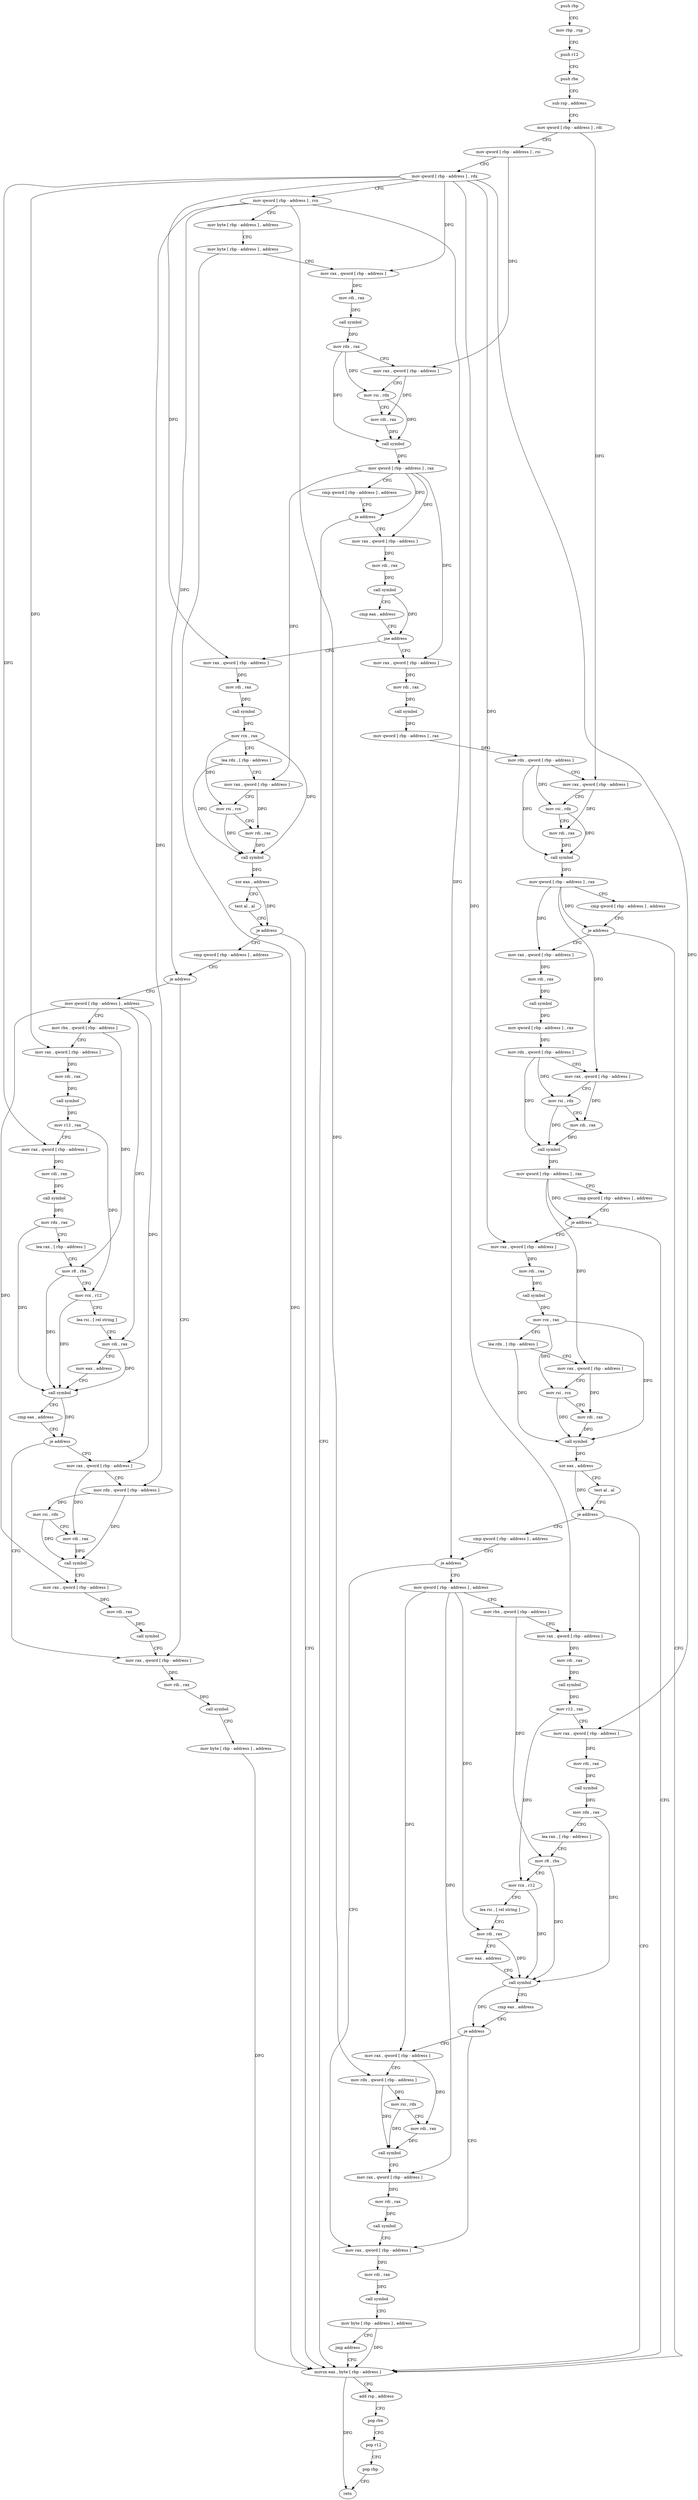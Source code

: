 digraph "func" {
"137101" [label = "push rbp" ]
"137102" [label = "mov rbp , rsp" ]
"137105" [label = "push r12" ]
"137107" [label = "push rbx" ]
"137108" [label = "sub rsp , address" ]
"137112" [label = "mov qword [ rbp - address ] , rdi" ]
"137116" [label = "mov qword [ rbp - address ] , rsi" ]
"137120" [label = "mov qword [ rbp - address ] , rdx" ]
"137124" [label = "mov qword [ rbp - address ] , rcx" ]
"137128" [label = "mov byte [ rbp - address ] , address" ]
"137132" [label = "mov byte [ rbp - address ] , address" ]
"137136" [label = "mov rax , qword [ rbp - address ]" ]
"137140" [label = "mov rdi , rax" ]
"137143" [label = "call symbol" ]
"137148" [label = "mov rdx , rax" ]
"137151" [label = "mov rax , qword [ rbp - address ]" ]
"137155" [label = "mov rsi , rdx" ]
"137158" [label = "mov rdi , rax" ]
"137161" [label = "call symbol" ]
"137166" [label = "mov qword [ rbp - address ] , rax" ]
"137170" [label = "cmp qword [ rbp - address ] , address" ]
"137175" [label = "je address" ]
"137659" [label = "movzx eax , byte [ rbp - address ]" ]
"137181" [label = "mov rax , qword [ rbp - address ]" ]
"137663" [label = "add rsp , address" ]
"137667" [label = "pop rbx" ]
"137668" [label = "pop r12" ]
"137670" [label = "pop rbp" ]
"137671" [label = "retn" ]
"137185" [label = "mov rdi , rax" ]
"137188" [label = "call symbol" ]
"137193" [label = "cmp eax , address" ]
"137196" [label = "jne address" ]
"137483" [label = "mov rax , qword [ rbp - address ]" ]
"137202" [label = "mov rax , qword [ rbp - address ]" ]
"137487" [label = "mov rdi , rax" ]
"137490" [label = "call symbol" ]
"137495" [label = "mov rcx , rax" ]
"137498" [label = "lea rdx , [ rbp - address ]" ]
"137502" [label = "mov rax , qword [ rbp - address ]" ]
"137506" [label = "mov rsi , rcx" ]
"137509" [label = "mov rdi , rax" ]
"137512" [label = "call symbol" ]
"137517" [label = "xor eax , address" ]
"137520" [label = "test al , al" ]
"137522" [label = "je address" ]
"137528" [label = "cmp qword [ rbp - address ] , address" ]
"137206" [label = "mov rdi , rax" ]
"137209" [label = "call symbol" ]
"137214" [label = "mov qword [ rbp - address ] , rax" ]
"137218" [label = "mov rdx , qword [ rbp - address ]" ]
"137222" [label = "mov rax , qword [ rbp - address ]" ]
"137226" [label = "mov rsi , rdx" ]
"137229" [label = "mov rdi , rax" ]
"137232" [label = "call symbol" ]
"137237" [label = "mov qword [ rbp - address ] , rax" ]
"137241" [label = "cmp qword [ rbp - address ] , address" ]
"137246" [label = "je address" ]
"137252" [label = "mov rax , qword [ rbp - address ]" ]
"137533" [label = "je address" ]
"137643" [label = "mov rax , qword [ rbp - address ]" ]
"137535" [label = "mov qword [ rbp - address ] , address" ]
"137256" [label = "mov rdi , rax" ]
"137259" [label = "call symbol" ]
"137264" [label = "mov qword [ rbp - address ] , rax" ]
"137268" [label = "mov rdx , qword [ rbp - address ]" ]
"137272" [label = "mov rax , qword [ rbp - address ]" ]
"137276" [label = "mov rsi , rdx" ]
"137279" [label = "mov rdi , rax" ]
"137282" [label = "call symbol" ]
"137287" [label = "mov qword [ rbp - address ] , rax" ]
"137291" [label = "cmp qword [ rbp - address ] , address" ]
"137296" [label = "je address" ]
"137302" [label = "mov rax , qword [ rbp - address ]" ]
"137647" [label = "mov rdi , rax" ]
"137650" [label = "call symbol" ]
"137655" [label = "mov byte [ rbp - address ] , address" ]
"137543" [label = "mov rbx , qword [ rbp - address ]" ]
"137547" [label = "mov rax , qword [ rbp - address ]" ]
"137551" [label = "mov rdi , rax" ]
"137554" [label = "call symbol" ]
"137559" [label = "mov r12 , rax" ]
"137562" [label = "mov rax , qword [ rbp - address ]" ]
"137566" [label = "mov rdi , rax" ]
"137569" [label = "call symbol" ]
"137574" [label = "mov rdx , rax" ]
"137577" [label = "lea rax , [ rbp - address ]" ]
"137581" [label = "mov r8 , rbx" ]
"137584" [label = "mov rcx , r12" ]
"137587" [label = "lea rsi , [ rel string ]" ]
"137594" [label = "mov rdi , rax" ]
"137597" [label = "mov eax , address" ]
"137602" [label = "call symbol" ]
"137607" [label = "cmp eax , address" ]
"137610" [label = "je address" ]
"137612" [label = "mov rax , qword [ rbp - address ]" ]
"137306" [label = "mov rdi , rax" ]
"137309" [label = "call symbol" ]
"137314" [label = "mov rcx , rax" ]
"137317" [label = "lea rdx , [ rbp - address ]" ]
"137321" [label = "mov rax , qword [ rbp - address ]" ]
"137325" [label = "mov rsi , rcx" ]
"137328" [label = "mov rdi , rax" ]
"137331" [label = "call symbol" ]
"137336" [label = "xor eax , address" ]
"137339" [label = "test al , al" ]
"137341" [label = "je address" ]
"137347" [label = "cmp qword [ rbp - address ] , address" ]
"137616" [label = "mov rdx , qword [ rbp - address ]" ]
"137620" [label = "mov rsi , rdx" ]
"137623" [label = "mov rdi , rax" ]
"137626" [label = "call symbol" ]
"137631" [label = "mov rax , qword [ rbp - address ]" ]
"137635" [label = "mov rdi , rax" ]
"137638" [label = "call symbol" ]
"137352" [label = "je address" ]
"137462" [label = "mov rax , qword [ rbp - address ]" ]
"137354" [label = "mov qword [ rbp - address ] , address" ]
"137466" [label = "mov rdi , rax" ]
"137469" [label = "call symbol" ]
"137474" [label = "mov byte [ rbp - address ] , address" ]
"137478" [label = "jmp address" ]
"137362" [label = "mov rbx , qword [ rbp - address ]" ]
"137366" [label = "mov rax , qword [ rbp - address ]" ]
"137370" [label = "mov rdi , rax" ]
"137373" [label = "call symbol" ]
"137378" [label = "mov r12 , rax" ]
"137381" [label = "mov rax , qword [ rbp - address ]" ]
"137385" [label = "mov rdi , rax" ]
"137388" [label = "call symbol" ]
"137393" [label = "mov rdx , rax" ]
"137396" [label = "lea rax , [ rbp - address ]" ]
"137400" [label = "mov r8 , rbx" ]
"137403" [label = "mov rcx , r12" ]
"137406" [label = "lea rsi , [ rel string ]" ]
"137413" [label = "mov rdi , rax" ]
"137416" [label = "mov eax , address" ]
"137421" [label = "call symbol" ]
"137426" [label = "cmp eax , address" ]
"137429" [label = "je address" ]
"137431" [label = "mov rax , qword [ rbp - address ]" ]
"137435" [label = "mov rdx , qword [ rbp - address ]" ]
"137439" [label = "mov rsi , rdx" ]
"137442" [label = "mov rdi , rax" ]
"137445" [label = "call symbol" ]
"137450" [label = "mov rax , qword [ rbp - address ]" ]
"137454" [label = "mov rdi , rax" ]
"137457" [label = "call symbol" ]
"137101" -> "137102" [ label = "CFG" ]
"137102" -> "137105" [ label = "CFG" ]
"137105" -> "137107" [ label = "CFG" ]
"137107" -> "137108" [ label = "CFG" ]
"137108" -> "137112" [ label = "CFG" ]
"137112" -> "137116" [ label = "CFG" ]
"137112" -> "137222" [ label = "DFG" ]
"137116" -> "137120" [ label = "CFG" ]
"137116" -> "137151" [ label = "DFG" ]
"137120" -> "137124" [ label = "CFG" ]
"137120" -> "137136" [ label = "DFG" ]
"137120" -> "137483" [ label = "DFG" ]
"137120" -> "137547" [ label = "DFG" ]
"137120" -> "137562" [ label = "DFG" ]
"137120" -> "137302" [ label = "DFG" ]
"137120" -> "137366" [ label = "DFG" ]
"137120" -> "137381" [ label = "DFG" ]
"137124" -> "137128" [ label = "CFG" ]
"137124" -> "137533" [ label = "DFG" ]
"137124" -> "137616" [ label = "DFG" ]
"137124" -> "137352" [ label = "DFG" ]
"137124" -> "137435" [ label = "DFG" ]
"137128" -> "137132" [ label = "CFG" ]
"137132" -> "137136" [ label = "CFG" ]
"137132" -> "137659" [ label = "DFG" ]
"137136" -> "137140" [ label = "DFG" ]
"137140" -> "137143" [ label = "DFG" ]
"137143" -> "137148" [ label = "DFG" ]
"137148" -> "137151" [ label = "CFG" ]
"137148" -> "137155" [ label = "DFG" ]
"137148" -> "137161" [ label = "DFG" ]
"137151" -> "137155" [ label = "CFG" ]
"137151" -> "137158" [ label = "DFG" ]
"137155" -> "137158" [ label = "CFG" ]
"137155" -> "137161" [ label = "DFG" ]
"137158" -> "137161" [ label = "DFG" ]
"137161" -> "137166" [ label = "DFG" ]
"137166" -> "137170" [ label = "CFG" ]
"137166" -> "137175" [ label = "DFG" ]
"137166" -> "137181" [ label = "DFG" ]
"137166" -> "137502" [ label = "DFG" ]
"137166" -> "137202" [ label = "DFG" ]
"137170" -> "137175" [ label = "CFG" ]
"137175" -> "137659" [ label = "CFG" ]
"137175" -> "137181" [ label = "CFG" ]
"137659" -> "137663" [ label = "CFG" ]
"137659" -> "137671" [ label = "DFG" ]
"137181" -> "137185" [ label = "DFG" ]
"137663" -> "137667" [ label = "CFG" ]
"137667" -> "137668" [ label = "CFG" ]
"137668" -> "137670" [ label = "CFG" ]
"137670" -> "137671" [ label = "CFG" ]
"137185" -> "137188" [ label = "DFG" ]
"137188" -> "137193" [ label = "CFG" ]
"137188" -> "137196" [ label = "DFG" ]
"137193" -> "137196" [ label = "CFG" ]
"137196" -> "137483" [ label = "CFG" ]
"137196" -> "137202" [ label = "CFG" ]
"137483" -> "137487" [ label = "DFG" ]
"137202" -> "137206" [ label = "DFG" ]
"137487" -> "137490" [ label = "DFG" ]
"137490" -> "137495" [ label = "DFG" ]
"137495" -> "137498" [ label = "CFG" ]
"137495" -> "137506" [ label = "DFG" ]
"137495" -> "137512" [ label = "DFG" ]
"137498" -> "137502" [ label = "CFG" ]
"137498" -> "137512" [ label = "DFG" ]
"137502" -> "137506" [ label = "CFG" ]
"137502" -> "137509" [ label = "DFG" ]
"137506" -> "137509" [ label = "CFG" ]
"137506" -> "137512" [ label = "DFG" ]
"137509" -> "137512" [ label = "DFG" ]
"137512" -> "137517" [ label = "DFG" ]
"137517" -> "137520" [ label = "CFG" ]
"137517" -> "137522" [ label = "DFG" ]
"137520" -> "137522" [ label = "CFG" ]
"137522" -> "137659" [ label = "CFG" ]
"137522" -> "137528" [ label = "CFG" ]
"137528" -> "137533" [ label = "CFG" ]
"137206" -> "137209" [ label = "DFG" ]
"137209" -> "137214" [ label = "DFG" ]
"137214" -> "137218" [ label = "DFG" ]
"137218" -> "137222" [ label = "CFG" ]
"137218" -> "137226" [ label = "DFG" ]
"137218" -> "137232" [ label = "DFG" ]
"137222" -> "137226" [ label = "CFG" ]
"137222" -> "137229" [ label = "DFG" ]
"137226" -> "137229" [ label = "CFG" ]
"137226" -> "137232" [ label = "DFG" ]
"137229" -> "137232" [ label = "DFG" ]
"137232" -> "137237" [ label = "DFG" ]
"137237" -> "137241" [ label = "CFG" ]
"137237" -> "137246" [ label = "DFG" ]
"137237" -> "137252" [ label = "DFG" ]
"137237" -> "137272" [ label = "DFG" ]
"137241" -> "137246" [ label = "CFG" ]
"137246" -> "137659" [ label = "CFG" ]
"137246" -> "137252" [ label = "CFG" ]
"137252" -> "137256" [ label = "DFG" ]
"137533" -> "137643" [ label = "CFG" ]
"137533" -> "137535" [ label = "CFG" ]
"137643" -> "137647" [ label = "DFG" ]
"137535" -> "137543" [ label = "CFG" ]
"137535" -> "137612" [ label = "DFG" ]
"137535" -> "137631" [ label = "DFG" ]
"137535" -> "137594" [ label = "DFG" ]
"137256" -> "137259" [ label = "DFG" ]
"137259" -> "137264" [ label = "DFG" ]
"137264" -> "137268" [ label = "DFG" ]
"137268" -> "137272" [ label = "CFG" ]
"137268" -> "137276" [ label = "DFG" ]
"137268" -> "137282" [ label = "DFG" ]
"137272" -> "137276" [ label = "CFG" ]
"137272" -> "137279" [ label = "DFG" ]
"137276" -> "137279" [ label = "CFG" ]
"137276" -> "137282" [ label = "DFG" ]
"137279" -> "137282" [ label = "DFG" ]
"137282" -> "137287" [ label = "DFG" ]
"137287" -> "137291" [ label = "CFG" ]
"137287" -> "137296" [ label = "DFG" ]
"137287" -> "137321" [ label = "DFG" ]
"137291" -> "137296" [ label = "CFG" ]
"137296" -> "137659" [ label = "CFG" ]
"137296" -> "137302" [ label = "CFG" ]
"137302" -> "137306" [ label = "DFG" ]
"137647" -> "137650" [ label = "DFG" ]
"137650" -> "137655" [ label = "CFG" ]
"137655" -> "137659" [ label = "DFG" ]
"137543" -> "137547" [ label = "CFG" ]
"137543" -> "137581" [ label = "DFG" ]
"137547" -> "137551" [ label = "DFG" ]
"137551" -> "137554" [ label = "DFG" ]
"137554" -> "137559" [ label = "DFG" ]
"137559" -> "137562" [ label = "CFG" ]
"137559" -> "137584" [ label = "DFG" ]
"137562" -> "137566" [ label = "DFG" ]
"137566" -> "137569" [ label = "DFG" ]
"137569" -> "137574" [ label = "DFG" ]
"137574" -> "137577" [ label = "CFG" ]
"137574" -> "137602" [ label = "DFG" ]
"137577" -> "137581" [ label = "CFG" ]
"137581" -> "137584" [ label = "CFG" ]
"137581" -> "137602" [ label = "DFG" ]
"137584" -> "137587" [ label = "CFG" ]
"137584" -> "137602" [ label = "DFG" ]
"137587" -> "137594" [ label = "CFG" ]
"137594" -> "137597" [ label = "CFG" ]
"137594" -> "137602" [ label = "DFG" ]
"137597" -> "137602" [ label = "CFG" ]
"137602" -> "137607" [ label = "CFG" ]
"137602" -> "137610" [ label = "DFG" ]
"137607" -> "137610" [ label = "CFG" ]
"137610" -> "137643" [ label = "CFG" ]
"137610" -> "137612" [ label = "CFG" ]
"137612" -> "137616" [ label = "CFG" ]
"137612" -> "137623" [ label = "DFG" ]
"137306" -> "137309" [ label = "DFG" ]
"137309" -> "137314" [ label = "DFG" ]
"137314" -> "137317" [ label = "CFG" ]
"137314" -> "137325" [ label = "DFG" ]
"137314" -> "137331" [ label = "DFG" ]
"137317" -> "137321" [ label = "CFG" ]
"137317" -> "137331" [ label = "DFG" ]
"137321" -> "137325" [ label = "CFG" ]
"137321" -> "137328" [ label = "DFG" ]
"137325" -> "137328" [ label = "CFG" ]
"137325" -> "137331" [ label = "DFG" ]
"137328" -> "137331" [ label = "DFG" ]
"137331" -> "137336" [ label = "DFG" ]
"137336" -> "137339" [ label = "CFG" ]
"137336" -> "137341" [ label = "DFG" ]
"137339" -> "137341" [ label = "CFG" ]
"137341" -> "137659" [ label = "CFG" ]
"137341" -> "137347" [ label = "CFG" ]
"137347" -> "137352" [ label = "CFG" ]
"137616" -> "137620" [ label = "DFG" ]
"137616" -> "137626" [ label = "DFG" ]
"137620" -> "137623" [ label = "CFG" ]
"137620" -> "137626" [ label = "DFG" ]
"137623" -> "137626" [ label = "DFG" ]
"137626" -> "137631" [ label = "CFG" ]
"137631" -> "137635" [ label = "DFG" ]
"137635" -> "137638" [ label = "DFG" ]
"137638" -> "137643" [ label = "CFG" ]
"137352" -> "137462" [ label = "CFG" ]
"137352" -> "137354" [ label = "CFG" ]
"137462" -> "137466" [ label = "DFG" ]
"137354" -> "137362" [ label = "CFG" ]
"137354" -> "137431" [ label = "DFG" ]
"137354" -> "137450" [ label = "DFG" ]
"137354" -> "137413" [ label = "DFG" ]
"137466" -> "137469" [ label = "DFG" ]
"137469" -> "137474" [ label = "CFG" ]
"137474" -> "137478" [ label = "CFG" ]
"137474" -> "137659" [ label = "DFG" ]
"137478" -> "137659" [ label = "CFG" ]
"137362" -> "137366" [ label = "CFG" ]
"137362" -> "137400" [ label = "DFG" ]
"137366" -> "137370" [ label = "DFG" ]
"137370" -> "137373" [ label = "DFG" ]
"137373" -> "137378" [ label = "DFG" ]
"137378" -> "137381" [ label = "CFG" ]
"137378" -> "137403" [ label = "DFG" ]
"137381" -> "137385" [ label = "DFG" ]
"137385" -> "137388" [ label = "DFG" ]
"137388" -> "137393" [ label = "DFG" ]
"137393" -> "137396" [ label = "CFG" ]
"137393" -> "137421" [ label = "DFG" ]
"137396" -> "137400" [ label = "CFG" ]
"137400" -> "137403" [ label = "CFG" ]
"137400" -> "137421" [ label = "DFG" ]
"137403" -> "137406" [ label = "CFG" ]
"137403" -> "137421" [ label = "DFG" ]
"137406" -> "137413" [ label = "CFG" ]
"137413" -> "137416" [ label = "CFG" ]
"137413" -> "137421" [ label = "DFG" ]
"137416" -> "137421" [ label = "CFG" ]
"137421" -> "137426" [ label = "CFG" ]
"137421" -> "137429" [ label = "DFG" ]
"137426" -> "137429" [ label = "CFG" ]
"137429" -> "137462" [ label = "CFG" ]
"137429" -> "137431" [ label = "CFG" ]
"137431" -> "137435" [ label = "CFG" ]
"137431" -> "137442" [ label = "DFG" ]
"137435" -> "137439" [ label = "DFG" ]
"137435" -> "137445" [ label = "DFG" ]
"137439" -> "137442" [ label = "CFG" ]
"137439" -> "137445" [ label = "DFG" ]
"137442" -> "137445" [ label = "DFG" ]
"137445" -> "137450" [ label = "CFG" ]
"137450" -> "137454" [ label = "DFG" ]
"137454" -> "137457" [ label = "DFG" ]
"137457" -> "137462" [ label = "CFG" ]
}
